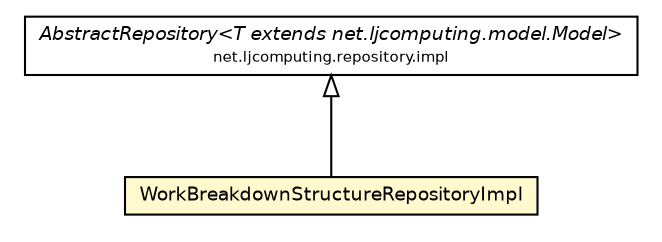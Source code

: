 #!/usr/local/bin/dot
#
# Class diagram 
# Generated by UMLGraph version R5_6 (http://www.umlgraph.org/)
#

digraph G {
	edge [fontname="Helvetica",fontsize=10,labelfontname="Helvetica",labelfontsize=10];
	node [fontname="Helvetica",fontsize=10,shape=plaintext];
	nodesep=0.25;
	ranksep=0.5;
	// net.ljcomputing.sr.repository.impl.WorkBreakdownStructureRepositoryImpl
	c119 [label=<<table title="net.ljcomputing.sr.repository.impl.WorkBreakdownStructureRepositoryImpl" border="0" cellborder="1" cellspacing="0" cellpadding="2" port="p" bgcolor="lemonChiffon" href="./WorkBreakdownStructureRepositoryImpl.html">
		<tr><td><table border="0" cellspacing="0" cellpadding="1">
<tr><td align="center" balign="center"> WorkBreakdownStructureRepositoryImpl </td></tr>
		</table></td></tr>
		</table>>, URL="./WorkBreakdownStructureRepositoryImpl.html", fontname="Helvetica", fontcolor="black", fontsize=9.0];
	//net.ljcomputing.sr.repository.impl.WorkBreakdownStructureRepositoryImpl extends net.ljcomputing.repository.impl.AbstractRepository<net.ljcomputing.sr.model.WorkBreakdownStructure>
	c124:p -> c119:p [dir=back,arrowtail=empty];
	// net.ljcomputing.repository.impl.AbstractRepository<T extends net.ljcomputing.model.Model>
	c124 [label=<<table title="net.ljcomputing.repository.impl.AbstractRepository" border="0" cellborder="1" cellspacing="0" cellpadding="2" port="p" href="http://java.sun.com/j2se/1.4.2/docs/api/net/ljcomputing/repository/impl/AbstractRepository.html">
		<tr><td><table border="0" cellspacing="0" cellpadding="1">
<tr><td align="center" balign="center"><font face="Helvetica-Oblique"> AbstractRepository&lt;T extends net.ljcomputing.model.Model&gt; </font></td></tr>
<tr><td align="center" balign="center"><font point-size="7.0"> net.ljcomputing.repository.impl </font></td></tr>
		</table></td></tr>
		</table>>, URL="http://java.sun.com/j2se/1.4.2/docs/api/net/ljcomputing/repository/impl/AbstractRepository.html", fontname="Helvetica", fontcolor="black", fontsize=9.0];
}


